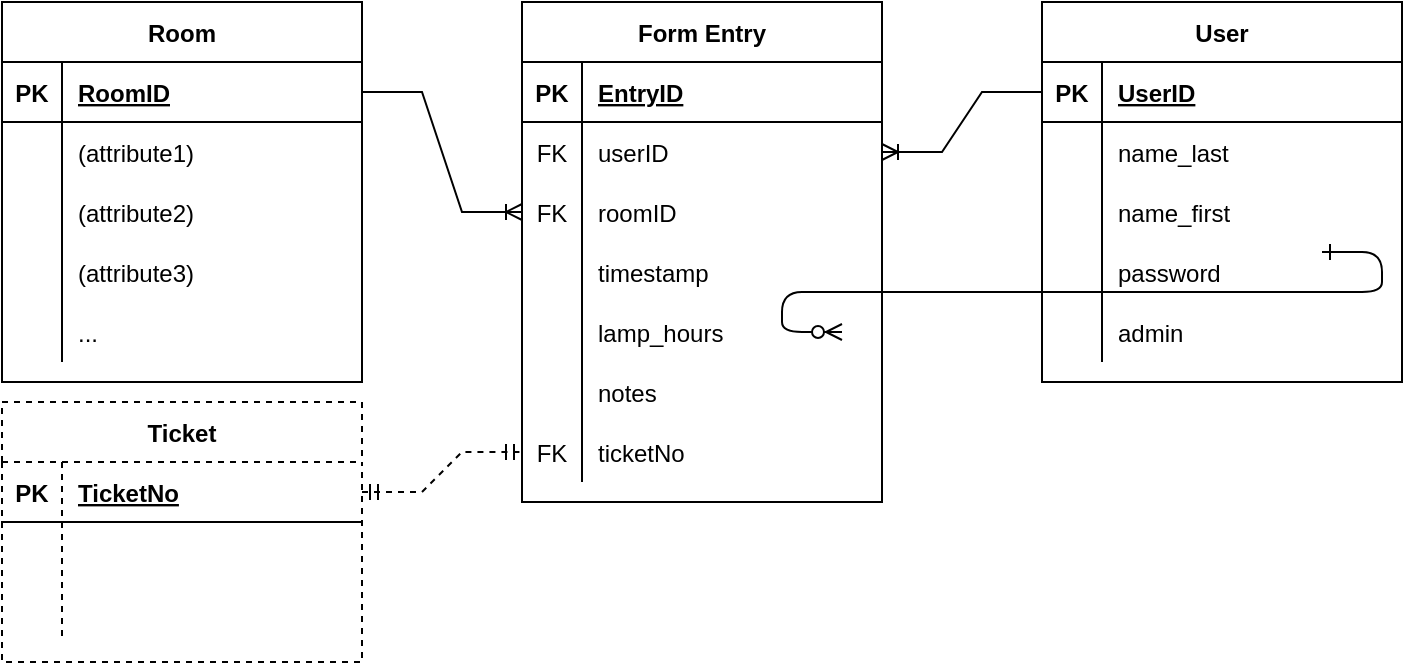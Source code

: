 <mxfile version="20.4.2" type="device"><diagram id="R2lEEEUBdFMjLlhIrx00" name="Page-1"><mxGraphModel dx="1408" dy="738" grid="1" gridSize="10" guides="1" tooltips="1" connect="1" arrows="1" fold="1" page="1" pageScale="1" pageWidth="850" pageHeight="1100" math="0" shadow="0" extFonts="Permanent Marker^https://fonts.googleapis.com/css?family=Permanent+Marker"><root><mxCell id="0"/><mxCell id="1" parent="0"/><mxCell id="C-vyLk0tnHw3VtMMgP7b-12" value="" style="edgeStyle=entityRelationEdgeStyle;endArrow=ERzeroToMany;startArrow=ERone;endFill=1;startFill=0;" parent="1" target="C-vyLk0tnHw3VtMMgP7b-17" edge="1"><mxGeometry width="100" height="100" relative="1" as="geometry"><mxPoint x="700" y="165" as="sourcePoint"/><mxPoint x="460" y="205" as="targetPoint"/></mxGeometry></mxCell><mxCell id="cRTu3XyAU4DajHGzFtbE-1" value="Room" style="shape=table;startSize=30;container=1;collapsible=1;childLayout=tableLayout;fixedRows=1;rowLines=0;fontStyle=1;align=center;resizeLast=1;" vertex="1" parent="1"><mxGeometry x="40" y="40" width="180" height="190" as="geometry"/></mxCell><mxCell id="cRTu3XyAU4DajHGzFtbE-2" value="" style="shape=tableRow;horizontal=0;startSize=0;swimlaneHead=0;swimlaneBody=0;fillColor=none;collapsible=0;dropTarget=0;points=[[0,0.5],[1,0.5]];portConstraint=eastwest;top=0;left=0;right=0;bottom=1;" vertex="1" parent="cRTu3XyAU4DajHGzFtbE-1"><mxGeometry y="30" width="180" height="30" as="geometry"/></mxCell><mxCell id="cRTu3XyAU4DajHGzFtbE-3" value="PK" style="shape=partialRectangle;connectable=0;fillColor=none;top=0;left=0;bottom=0;right=0;fontStyle=1;overflow=hidden;" vertex="1" parent="cRTu3XyAU4DajHGzFtbE-2"><mxGeometry width="30" height="30" as="geometry"><mxRectangle width="30" height="30" as="alternateBounds"/></mxGeometry></mxCell><mxCell id="cRTu3XyAU4DajHGzFtbE-4" value="RoomID" style="shape=partialRectangle;connectable=0;fillColor=none;top=0;left=0;bottom=0;right=0;align=left;spacingLeft=6;fontStyle=5;overflow=hidden;" vertex="1" parent="cRTu3XyAU4DajHGzFtbE-2"><mxGeometry x="30" width="150" height="30" as="geometry"><mxRectangle width="150" height="30" as="alternateBounds"/></mxGeometry></mxCell><mxCell id="cRTu3XyAU4DajHGzFtbE-5" value="" style="shape=tableRow;horizontal=0;startSize=0;swimlaneHead=0;swimlaneBody=0;fillColor=none;collapsible=0;dropTarget=0;points=[[0,0.5],[1,0.5]];portConstraint=eastwest;top=0;left=0;right=0;bottom=0;" vertex="1" parent="cRTu3XyAU4DajHGzFtbE-1"><mxGeometry y="60" width="180" height="30" as="geometry"/></mxCell><mxCell id="cRTu3XyAU4DajHGzFtbE-6" value="" style="shape=partialRectangle;connectable=0;fillColor=none;top=0;left=0;bottom=0;right=0;editable=1;overflow=hidden;" vertex="1" parent="cRTu3XyAU4DajHGzFtbE-5"><mxGeometry width="30" height="30" as="geometry"><mxRectangle width="30" height="30" as="alternateBounds"/></mxGeometry></mxCell><mxCell id="cRTu3XyAU4DajHGzFtbE-7" value="(attribute1)" style="shape=partialRectangle;connectable=0;fillColor=none;top=0;left=0;bottom=0;right=0;align=left;spacingLeft=6;overflow=hidden;" vertex="1" parent="cRTu3XyAU4DajHGzFtbE-5"><mxGeometry x="30" width="150" height="30" as="geometry"><mxRectangle width="150" height="30" as="alternateBounds"/></mxGeometry></mxCell><mxCell id="cRTu3XyAU4DajHGzFtbE-8" value="" style="shape=tableRow;horizontal=0;startSize=0;swimlaneHead=0;swimlaneBody=0;fillColor=none;collapsible=0;dropTarget=0;points=[[0,0.5],[1,0.5]];portConstraint=eastwest;top=0;left=0;right=0;bottom=0;" vertex="1" parent="cRTu3XyAU4DajHGzFtbE-1"><mxGeometry y="90" width="180" height="30" as="geometry"/></mxCell><mxCell id="cRTu3XyAU4DajHGzFtbE-9" value="" style="shape=partialRectangle;connectable=0;fillColor=none;top=0;left=0;bottom=0;right=0;editable=1;overflow=hidden;" vertex="1" parent="cRTu3XyAU4DajHGzFtbE-8"><mxGeometry width="30" height="30" as="geometry"><mxRectangle width="30" height="30" as="alternateBounds"/></mxGeometry></mxCell><mxCell id="cRTu3XyAU4DajHGzFtbE-10" value="(attribute2)" style="shape=partialRectangle;connectable=0;fillColor=none;top=0;left=0;bottom=0;right=0;align=left;spacingLeft=6;overflow=hidden;" vertex="1" parent="cRTu3XyAU4DajHGzFtbE-8"><mxGeometry x="30" width="150" height="30" as="geometry"><mxRectangle width="150" height="30" as="alternateBounds"/></mxGeometry></mxCell><mxCell id="cRTu3XyAU4DajHGzFtbE-11" value="" style="shape=tableRow;horizontal=0;startSize=0;swimlaneHead=0;swimlaneBody=0;fillColor=none;collapsible=0;dropTarget=0;points=[[0,0.5],[1,0.5]];portConstraint=eastwest;top=0;left=0;right=0;bottom=0;" vertex="1" parent="cRTu3XyAU4DajHGzFtbE-1"><mxGeometry y="120" width="180" height="30" as="geometry"/></mxCell><mxCell id="cRTu3XyAU4DajHGzFtbE-12" value="" style="shape=partialRectangle;connectable=0;fillColor=none;top=0;left=0;bottom=0;right=0;editable=1;overflow=hidden;" vertex="1" parent="cRTu3XyAU4DajHGzFtbE-11"><mxGeometry width="30" height="30" as="geometry"><mxRectangle width="30" height="30" as="alternateBounds"/></mxGeometry></mxCell><mxCell id="cRTu3XyAU4DajHGzFtbE-13" value="(attribute3)" style="shape=partialRectangle;connectable=0;fillColor=none;top=0;left=0;bottom=0;right=0;align=left;spacingLeft=6;overflow=hidden;" vertex="1" parent="cRTu3XyAU4DajHGzFtbE-11"><mxGeometry x="30" width="150" height="30" as="geometry"><mxRectangle width="150" height="30" as="alternateBounds"/></mxGeometry></mxCell><mxCell id="cRTu3XyAU4DajHGzFtbE-84" value="" style="shape=tableRow;horizontal=0;startSize=0;swimlaneHead=0;swimlaneBody=0;fillColor=none;collapsible=0;dropTarget=0;points=[[0,0.5],[1,0.5]];portConstraint=eastwest;top=0;left=0;right=0;bottom=0;dashed=1;" vertex="1" parent="cRTu3XyAU4DajHGzFtbE-1"><mxGeometry y="150" width="180" height="30" as="geometry"/></mxCell><mxCell id="cRTu3XyAU4DajHGzFtbE-85" value="" style="shape=partialRectangle;connectable=0;fillColor=none;top=0;left=0;bottom=0;right=0;editable=1;overflow=hidden;dashed=1;" vertex="1" parent="cRTu3XyAU4DajHGzFtbE-84"><mxGeometry width="30" height="30" as="geometry"><mxRectangle width="30" height="30" as="alternateBounds"/></mxGeometry></mxCell><mxCell id="cRTu3XyAU4DajHGzFtbE-86" value="..." style="shape=partialRectangle;connectable=0;fillColor=none;top=0;left=0;bottom=0;right=0;align=left;spacingLeft=6;overflow=hidden;dashed=1;" vertex="1" parent="cRTu3XyAU4DajHGzFtbE-84"><mxGeometry x="30" width="150" height="30" as="geometry"><mxRectangle width="150" height="30" as="alternateBounds"/></mxGeometry></mxCell><mxCell id="cRTu3XyAU4DajHGzFtbE-14" value="Form Entry" style="shape=table;startSize=30;container=1;collapsible=1;childLayout=tableLayout;fixedRows=1;rowLines=0;fontStyle=1;align=center;resizeLast=1;" vertex="1" parent="1"><mxGeometry x="300" y="40" width="180" height="250" as="geometry"/></mxCell><mxCell id="cRTu3XyAU4DajHGzFtbE-15" value="" style="shape=tableRow;horizontal=0;startSize=0;swimlaneHead=0;swimlaneBody=0;fillColor=none;collapsible=0;dropTarget=0;points=[[0,0.5],[1,0.5]];portConstraint=eastwest;top=0;left=0;right=0;bottom=1;" vertex="1" parent="cRTu3XyAU4DajHGzFtbE-14"><mxGeometry y="30" width="180" height="30" as="geometry"/></mxCell><mxCell id="cRTu3XyAU4DajHGzFtbE-16" value="PK" style="shape=partialRectangle;connectable=0;fillColor=none;top=0;left=0;bottom=0;right=0;fontStyle=1;overflow=hidden;" vertex="1" parent="cRTu3XyAU4DajHGzFtbE-15"><mxGeometry width="30" height="30" as="geometry"><mxRectangle width="30" height="30" as="alternateBounds"/></mxGeometry></mxCell><mxCell id="cRTu3XyAU4DajHGzFtbE-17" value="EntryID" style="shape=partialRectangle;connectable=0;fillColor=none;top=0;left=0;bottom=0;right=0;align=left;spacingLeft=6;fontStyle=5;overflow=hidden;" vertex="1" parent="cRTu3XyAU4DajHGzFtbE-15"><mxGeometry x="30" width="150" height="30" as="geometry"><mxRectangle width="150" height="30" as="alternateBounds"/></mxGeometry></mxCell><mxCell id="cRTu3XyAU4DajHGzFtbE-58" value="" style="shape=tableRow;horizontal=0;startSize=0;swimlaneHead=0;swimlaneBody=0;fillColor=none;collapsible=0;dropTarget=0;points=[[0,0.5],[1,0.5]];portConstraint=eastwest;top=0;left=0;right=0;bottom=0;" vertex="1" parent="cRTu3XyAU4DajHGzFtbE-14"><mxGeometry y="60" width="180" height="30" as="geometry"/></mxCell><mxCell id="cRTu3XyAU4DajHGzFtbE-59" value="FK" style="shape=partialRectangle;connectable=0;fillColor=none;top=0;left=0;bottom=0;right=0;fontStyle=0;overflow=hidden;" vertex="1" parent="cRTu3XyAU4DajHGzFtbE-58"><mxGeometry width="30" height="30" as="geometry"><mxRectangle width="30" height="30" as="alternateBounds"/></mxGeometry></mxCell><mxCell id="cRTu3XyAU4DajHGzFtbE-60" value="userID" style="shape=partialRectangle;connectable=0;fillColor=none;top=0;left=0;bottom=0;right=0;align=left;spacingLeft=6;fontStyle=0;overflow=hidden;" vertex="1" parent="cRTu3XyAU4DajHGzFtbE-58"><mxGeometry x="30" width="150" height="30" as="geometry"><mxRectangle width="150" height="30" as="alternateBounds"/></mxGeometry></mxCell><mxCell id="cRTu3XyAU4DajHGzFtbE-21" value="" style="shape=tableRow;horizontal=0;startSize=0;swimlaneHead=0;swimlaneBody=0;fillColor=none;collapsible=0;dropTarget=0;points=[[0,0.5],[1,0.5]];portConstraint=eastwest;top=0;left=0;right=0;bottom=0;" vertex="1" parent="cRTu3XyAU4DajHGzFtbE-14"><mxGeometry y="90" width="180" height="30" as="geometry"/></mxCell><mxCell id="cRTu3XyAU4DajHGzFtbE-22" value="FK" style="shape=partialRectangle;connectable=0;fillColor=none;top=0;left=0;bottom=0;right=0;editable=1;overflow=hidden;" vertex="1" parent="cRTu3XyAU4DajHGzFtbE-21"><mxGeometry width="30" height="30" as="geometry"><mxRectangle width="30" height="30" as="alternateBounds"/></mxGeometry></mxCell><mxCell id="cRTu3XyAU4DajHGzFtbE-23" value="roomID" style="shape=partialRectangle;connectable=0;fillColor=none;top=0;left=0;bottom=0;right=0;align=left;spacingLeft=6;overflow=hidden;" vertex="1" parent="cRTu3XyAU4DajHGzFtbE-21"><mxGeometry x="30" width="150" height="30" as="geometry"><mxRectangle width="150" height="30" as="alternateBounds"/></mxGeometry></mxCell><mxCell id="cRTu3XyAU4DajHGzFtbE-24" value="" style="shape=tableRow;horizontal=0;startSize=0;swimlaneHead=0;swimlaneBody=0;fillColor=none;collapsible=0;dropTarget=0;points=[[0,0.5],[1,0.5]];portConstraint=eastwest;top=0;left=0;right=0;bottom=0;" vertex="1" parent="cRTu3XyAU4DajHGzFtbE-14"><mxGeometry y="120" width="180" height="30" as="geometry"/></mxCell><mxCell id="cRTu3XyAU4DajHGzFtbE-25" value="" style="shape=partialRectangle;connectable=0;fillColor=none;top=0;left=0;bottom=0;right=0;editable=1;overflow=hidden;" vertex="1" parent="cRTu3XyAU4DajHGzFtbE-24"><mxGeometry width="30" height="30" as="geometry"><mxRectangle width="30" height="30" as="alternateBounds"/></mxGeometry></mxCell><mxCell id="cRTu3XyAU4DajHGzFtbE-26" value="timestamp" style="shape=partialRectangle;connectable=0;fillColor=none;top=0;left=0;bottom=0;right=0;align=left;spacingLeft=6;overflow=hidden;" vertex="1" parent="cRTu3XyAU4DajHGzFtbE-24"><mxGeometry x="30" width="150" height="30" as="geometry"><mxRectangle width="150" height="30" as="alternateBounds"/></mxGeometry></mxCell><mxCell id="cRTu3XyAU4DajHGzFtbE-51" value="" style="shape=tableRow;horizontal=0;startSize=0;swimlaneHead=0;swimlaneBody=0;fillColor=none;collapsible=0;dropTarget=0;points=[[0,0.5],[1,0.5]];portConstraint=eastwest;top=0;left=0;right=0;bottom=0;" vertex="1" parent="cRTu3XyAU4DajHGzFtbE-14"><mxGeometry y="150" width="180" height="30" as="geometry"/></mxCell><mxCell id="cRTu3XyAU4DajHGzFtbE-52" value="" style="shape=partialRectangle;connectable=0;fillColor=none;top=0;left=0;bottom=0;right=0;editable=1;overflow=hidden;" vertex="1" parent="cRTu3XyAU4DajHGzFtbE-51"><mxGeometry width="30" height="30" as="geometry"><mxRectangle width="30" height="30" as="alternateBounds"/></mxGeometry></mxCell><mxCell id="cRTu3XyAU4DajHGzFtbE-53" value="lamp_hours" style="shape=partialRectangle;connectable=0;fillColor=none;top=0;left=0;bottom=0;right=0;align=left;spacingLeft=6;overflow=hidden;" vertex="1" parent="cRTu3XyAU4DajHGzFtbE-51"><mxGeometry x="30" width="150" height="30" as="geometry"><mxRectangle width="150" height="30" as="alternateBounds"/></mxGeometry></mxCell><mxCell id="cRTu3XyAU4DajHGzFtbE-64" value="" style="shape=tableRow;horizontal=0;startSize=0;swimlaneHead=0;swimlaneBody=0;fillColor=none;collapsible=0;dropTarget=0;points=[[0,0.5],[1,0.5]];portConstraint=eastwest;top=0;left=0;right=0;bottom=0;" vertex="1" parent="cRTu3XyAU4DajHGzFtbE-14"><mxGeometry y="180" width="180" height="30" as="geometry"/></mxCell><mxCell id="cRTu3XyAU4DajHGzFtbE-65" value="" style="shape=partialRectangle;connectable=0;fillColor=none;top=0;left=0;bottom=0;right=0;editable=1;overflow=hidden;" vertex="1" parent="cRTu3XyAU4DajHGzFtbE-64"><mxGeometry width="30" height="30" as="geometry"><mxRectangle width="30" height="30" as="alternateBounds"/></mxGeometry></mxCell><mxCell id="cRTu3XyAU4DajHGzFtbE-66" value="notes" style="shape=partialRectangle;connectable=0;fillColor=none;top=0;left=0;bottom=0;right=0;align=left;spacingLeft=6;overflow=hidden;" vertex="1" parent="cRTu3XyAU4DajHGzFtbE-64"><mxGeometry x="30" width="150" height="30" as="geometry"><mxRectangle width="150" height="30" as="alternateBounds"/></mxGeometry></mxCell><mxCell id="cRTu3XyAU4DajHGzFtbE-67" value="" style="shape=tableRow;horizontal=0;startSize=0;swimlaneHead=0;swimlaneBody=0;fillColor=none;collapsible=0;dropTarget=0;points=[[0,0.5],[1,0.5]];portConstraint=eastwest;top=0;left=0;right=0;bottom=0;" vertex="1" parent="cRTu3XyAU4DajHGzFtbE-14"><mxGeometry y="210" width="180" height="30" as="geometry"/></mxCell><mxCell id="cRTu3XyAU4DajHGzFtbE-68" value="FK" style="shape=partialRectangle;connectable=0;fillColor=none;top=0;left=0;bottom=0;right=0;editable=1;overflow=hidden;" vertex="1" parent="cRTu3XyAU4DajHGzFtbE-67"><mxGeometry width="30" height="30" as="geometry"><mxRectangle width="30" height="30" as="alternateBounds"/></mxGeometry></mxCell><mxCell id="cRTu3XyAU4DajHGzFtbE-69" value="ticketNo" style="shape=partialRectangle;connectable=0;fillColor=none;top=0;left=0;bottom=0;right=0;align=left;spacingLeft=6;overflow=hidden;" vertex="1" parent="cRTu3XyAU4DajHGzFtbE-67"><mxGeometry x="30" width="150" height="30" as="geometry"><mxRectangle width="150" height="30" as="alternateBounds"/></mxGeometry></mxCell><mxCell id="cRTu3XyAU4DajHGzFtbE-27" value="User" style="shape=table;startSize=30;container=1;collapsible=1;childLayout=tableLayout;fixedRows=1;rowLines=0;fontStyle=1;align=center;resizeLast=1;" vertex="1" parent="1"><mxGeometry x="560" y="40" width="180" height="190" as="geometry"/></mxCell><mxCell id="cRTu3XyAU4DajHGzFtbE-28" value="" style="shape=tableRow;horizontal=0;startSize=0;swimlaneHead=0;swimlaneBody=0;fillColor=none;collapsible=0;dropTarget=0;points=[[0,0.5],[1,0.5]];portConstraint=eastwest;top=0;left=0;right=0;bottom=1;" vertex="1" parent="cRTu3XyAU4DajHGzFtbE-27"><mxGeometry y="30" width="180" height="30" as="geometry"/></mxCell><mxCell id="cRTu3XyAU4DajHGzFtbE-29" value="PK" style="shape=partialRectangle;connectable=0;fillColor=none;top=0;left=0;bottom=0;right=0;fontStyle=1;overflow=hidden;" vertex="1" parent="cRTu3XyAU4DajHGzFtbE-28"><mxGeometry width="30" height="30" as="geometry"><mxRectangle width="30" height="30" as="alternateBounds"/></mxGeometry></mxCell><mxCell id="cRTu3XyAU4DajHGzFtbE-30" value="UserID" style="shape=partialRectangle;connectable=0;fillColor=none;top=0;left=0;bottom=0;right=0;align=left;spacingLeft=6;fontStyle=5;overflow=hidden;" vertex="1" parent="cRTu3XyAU4DajHGzFtbE-28"><mxGeometry x="30" width="150" height="30" as="geometry"><mxRectangle width="150" height="30" as="alternateBounds"/></mxGeometry></mxCell><mxCell id="cRTu3XyAU4DajHGzFtbE-31" value="" style="shape=tableRow;horizontal=0;startSize=0;swimlaneHead=0;swimlaneBody=0;fillColor=none;collapsible=0;dropTarget=0;points=[[0,0.5],[1,0.5]];portConstraint=eastwest;top=0;left=0;right=0;bottom=0;" vertex="1" parent="cRTu3XyAU4DajHGzFtbE-27"><mxGeometry y="60" width="180" height="30" as="geometry"/></mxCell><mxCell id="cRTu3XyAU4DajHGzFtbE-32" value="" style="shape=partialRectangle;connectable=0;fillColor=none;top=0;left=0;bottom=0;right=0;editable=1;overflow=hidden;" vertex="1" parent="cRTu3XyAU4DajHGzFtbE-31"><mxGeometry width="30" height="30" as="geometry"><mxRectangle width="30" height="30" as="alternateBounds"/></mxGeometry></mxCell><mxCell id="cRTu3XyAU4DajHGzFtbE-33" value="name_last" style="shape=partialRectangle;connectable=0;fillColor=none;top=0;left=0;bottom=0;right=0;align=left;spacingLeft=6;overflow=hidden;" vertex="1" parent="cRTu3XyAU4DajHGzFtbE-31"><mxGeometry x="30" width="150" height="30" as="geometry"><mxRectangle width="150" height="30" as="alternateBounds"/></mxGeometry></mxCell><mxCell id="cRTu3XyAU4DajHGzFtbE-34" value="" style="shape=tableRow;horizontal=0;startSize=0;swimlaneHead=0;swimlaneBody=0;fillColor=none;collapsible=0;dropTarget=0;points=[[0,0.5],[1,0.5]];portConstraint=eastwest;top=0;left=0;right=0;bottom=0;" vertex="1" parent="cRTu3XyAU4DajHGzFtbE-27"><mxGeometry y="90" width="180" height="30" as="geometry"/></mxCell><mxCell id="cRTu3XyAU4DajHGzFtbE-35" value="" style="shape=partialRectangle;connectable=0;fillColor=none;top=0;left=0;bottom=0;right=0;editable=1;overflow=hidden;" vertex="1" parent="cRTu3XyAU4DajHGzFtbE-34"><mxGeometry width="30" height="30" as="geometry"><mxRectangle width="30" height="30" as="alternateBounds"/></mxGeometry></mxCell><mxCell id="cRTu3XyAU4DajHGzFtbE-36" value="name_first" style="shape=partialRectangle;connectable=0;fillColor=none;top=0;left=0;bottom=0;right=0;align=left;spacingLeft=6;overflow=hidden;" vertex="1" parent="cRTu3XyAU4DajHGzFtbE-34"><mxGeometry x="30" width="150" height="30" as="geometry"><mxRectangle width="150" height="30" as="alternateBounds"/></mxGeometry></mxCell><mxCell id="cRTu3XyAU4DajHGzFtbE-37" value="" style="shape=tableRow;horizontal=0;startSize=0;swimlaneHead=0;swimlaneBody=0;fillColor=none;collapsible=0;dropTarget=0;points=[[0,0.5],[1,0.5]];portConstraint=eastwest;top=0;left=0;right=0;bottom=0;" vertex="1" parent="cRTu3XyAU4DajHGzFtbE-27"><mxGeometry y="120" width="180" height="30" as="geometry"/></mxCell><mxCell id="cRTu3XyAU4DajHGzFtbE-38" value="" style="shape=partialRectangle;connectable=0;fillColor=none;top=0;left=0;bottom=0;right=0;editable=1;overflow=hidden;" vertex="1" parent="cRTu3XyAU4DajHGzFtbE-37"><mxGeometry width="30" height="30" as="geometry"><mxRectangle width="30" height="30" as="alternateBounds"/></mxGeometry></mxCell><mxCell id="cRTu3XyAU4DajHGzFtbE-39" value="password" style="shape=partialRectangle;connectable=0;fillColor=none;top=0;left=0;bottom=0;right=0;align=left;spacingLeft=6;overflow=hidden;" vertex="1" parent="cRTu3XyAU4DajHGzFtbE-37"><mxGeometry x="30" width="150" height="30" as="geometry"><mxRectangle width="150" height="30" as="alternateBounds"/></mxGeometry></mxCell><mxCell id="cRTu3XyAU4DajHGzFtbE-44" value="" style="shape=tableRow;horizontal=0;startSize=0;swimlaneHead=0;swimlaneBody=0;fillColor=none;collapsible=0;dropTarget=0;points=[[0,0.5],[1,0.5]];portConstraint=eastwest;top=0;left=0;right=0;bottom=0;" vertex="1" parent="cRTu3XyAU4DajHGzFtbE-27"><mxGeometry y="150" width="180" height="30" as="geometry"/></mxCell><mxCell id="cRTu3XyAU4DajHGzFtbE-45" value="" style="shape=partialRectangle;connectable=0;fillColor=none;top=0;left=0;bottom=0;right=0;editable=1;overflow=hidden;" vertex="1" parent="cRTu3XyAU4DajHGzFtbE-44"><mxGeometry width="30" height="30" as="geometry"><mxRectangle width="30" height="30" as="alternateBounds"/></mxGeometry></mxCell><mxCell id="cRTu3XyAU4DajHGzFtbE-46" value="admin" style="shape=partialRectangle;connectable=0;fillColor=none;top=0;left=0;bottom=0;right=0;align=left;spacingLeft=6;overflow=hidden;" vertex="1" parent="cRTu3XyAU4DajHGzFtbE-44"><mxGeometry x="30" width="150" height="30" as="geometry"><mxRectangle width="150" height="30" as="alternateBounds"/></mxGeometry></mxCell><mxCell id="cRTu3XyAU4DajHGzFtbE-40" value="" style="edgeStyle=entityRelationEdgeStyle;fontSize=12;html=1;endArrow=ERoneToMany;rounded=0;exitX=0;exitY=0.5;exitDx=0;exitDy=0;" edge="1" parent="1" source="cRTu3XyAU4DajHGzFtbE-28" target="cRTu3XyAU4DajHGzFtbE-58"><mxGeometry width="100" height="100" relative="1" as="geometry"><mxPoint x="350" y="400" as="sourcePoint"/><mxPoint x="450" y="300" as="targetPoint"/></mxGeometry></mxCell><mxCell id="cRTu3XyAU4DajHGzFtbE-42" value="" style="edgeStyle=entityRelationEdgeStyle;fontSize=12;html=1;endArrow=ERoneToMany;rounded=0;" edge="1" parent="1" source="cRTu3XyAU4DajHGzFtbE-2" target="cRTu3XyAU4DajHGzFtbE-21"><mxGeometry width="100" height="100" relative="1" as="geometry"><mxPoint x="350" y="400" as="sourcePoint"/><mxPoint x="450" y="300" as="targetPoint"/></mxGeometry></mxCell><mxCell id="cRTu3XyAU4DajHGzFtbE-70" value="Ticket" style="shape=table;startSize=30;container=1;collapsible=1;childLayout=tableLayout;fixedRows=1;rowLines=0;fontStyle=1;align=center;resizeLast=1;dashed=1;" vertex="1" parent="1"><mxGeometry x="40" y="240" width="180" height="130" as="geometry"/></mxCell><mxCell id="cRTu3XyAU4DajHGzFtbE-71" value="" style="shape=tableRow;horizontal=0;startSize=0;swimlaneHead=0;swimlaneBody=0;fillColor=none;collapsible=0;dropTarget=0;points=[[0,0.5],[1,0.5]];portConstraint=eastwest;top=0;left=0;right=0;bottom=1;" vertex="1" parent="cRTu3XyAU4DajHGzFtbE-70"><mxGeometry y="30" width="180" height="30" as="geometry"/></mxCell><mxCell id="cRTu3XyAU4DajHGzFtbE-72" value="PK" style="shape=partialRectangle;connectable=0;fillColor=none;top=0;left=0;bottom=0;right=0;fontStyle=1;overflow=hidden;" vertex="1" parent="cRTu3XyAU4DajHGzFtbE-71"><mxGeometry width="30" height="30" as="geometry"><mxRectangle width="30" height="30" as="alternateBounds"/></mxGeometry></mxCell><mxCell id="cRTu3XyAU4DajHGzFtbE-73" value="TicketNo" style="shape=partialRectangle;connectable=0;fillColor=none;top=0;left=0;bottom=0;right=0;align=left;spacingLeft=6;fontStyle=5;overflow=hidden;" vertex="1" parent="cRTu3XyAU4DajHGzFtbE-71"><mxGeometry x="30" width="150" height="30" as="geometry"><mxRectangle width="150" height="30" as="alternateBounds"/></mxGeometry></mxCell><mxCell id="cRTu3XyAU4DajHGzFtbE-74" value="" style="shape=tableRow;horizontal=0;startSize=0;swimlaneHead=0;swimlaneBody=0;fillColor=none;collapsible=0;dropTarget=0;points=[[0,0.5],[1,0.5]];portConstraint=eastwest;top=0;left=0;right=0;bottom=0;" vertex="1" parent="cRTu3XyAU4DajHGzFtbE-70"><mxGeometry y="60" width="180" height="30" as="geometry"/></mxCell><mxCell id="cRTu3XyAU4DajHGzFtbE-75" value="" style="shape=partialRectangle;connectable=0;fillColor=none;top=0;left=0;bottom=0;right=0;editable=1;overflow=hidden;" vertex="1" parent="cRTu3XyAU4DajHGzFtbE-74"><mxGeometry width="30" height="30" as="geometry"><mxRectangle width="30" height="30" as="alternateBounds"/></mxGeometry></mxCell><mxCell id="cRTu3XyAU4DajHGzFtbE-76" value="" style="shape=partialRectangle;connectable=0;fillColor=none;top=0;left=0;bottom=0;right=0;align=left;spacingLeft=6;overflow=hidden;" vertex="1" parent="cRTu3XyAU4DajHGzFtbE-74"><mxGeometry x="30" width="150" height="30" as="geometry"><mxRectangle width="150" height="30" as="alternateBounds"/></mxGeometry></mxCell><mxCell id="cRTu3XyAU4DajHGzFtbE-80" value="" style="shape=tableRow;horizontal=0;startSize=0;swimlaneHead=0;swimlaneBody=0;fillColor=none;collapsible=0;dropTarget=0;points=[[0,0.5],[1,0.5]];portConstraint=eastwest;top=0;left=0;right=0;bottom=0;" vertex="1" parent="cRTu3XyAU4DajHGzFtbE-70"><mxGeometry y="90" width="180" height="30" as="geometry"/></mxCell><mxCell id="cRTu3XyAU4DajHGzFtbE-81" value="" style="shape=partialRectangle;connectable=0;fillColor=none;top=0;left=0;bottom=0;right=0;editable=1;overflow=hidden;" vertex="1" parent="cRTu3XyAU4DajHGzFtbE-80"><mxGeometry width="30" height="30" as="geometry"><mxRectangle width="30" height="30" as="alternateBounds"/></mxGeometry></mxCell><mxCell id="cRTu3XyAU4DajHGzFtbE-82" value="" style="shape=partialRectangle;connectable=0;fillColor=none;top=0;left=0;bottom=0;right=0;align=left;spacingLeft=6;overflow=hidden;" vertex="1" parent="cRTu3XyAU4DajHGzFtbE-80"><mxGeometry x="30" width="150" height="30" as="geometry"><mxRectangle width="150" height="30" as="alternateBounds"/></mxGeometry></mxCell><mxCell id="cRTu3XyAU4DajHGzFtbE-83" value="" style="edgeStyle=entityRelationEdgeStyle;fontSize=12;html=1;endArrow=ERmandOne;startArrow=ERmandOne;rounded=0;entryX=0;entryY=0.5;entryDx=0;entryDy=0;dashed=1;" edge="1" parent="1" source="cRTu3XyAU4DajHGzFtbE-71" target="cRTu3XyAU4DajHGzFtbE-67"><mxGeometry width="100" height="100" relative="1" as="geometry"><mxPoint x="370" y="400" as="sourcePoint"/><mxPoint x="470" y="300" as="targetPoint"/></mxGeometry></mxCell></root></mxGraphModel></diagram></mxfile>